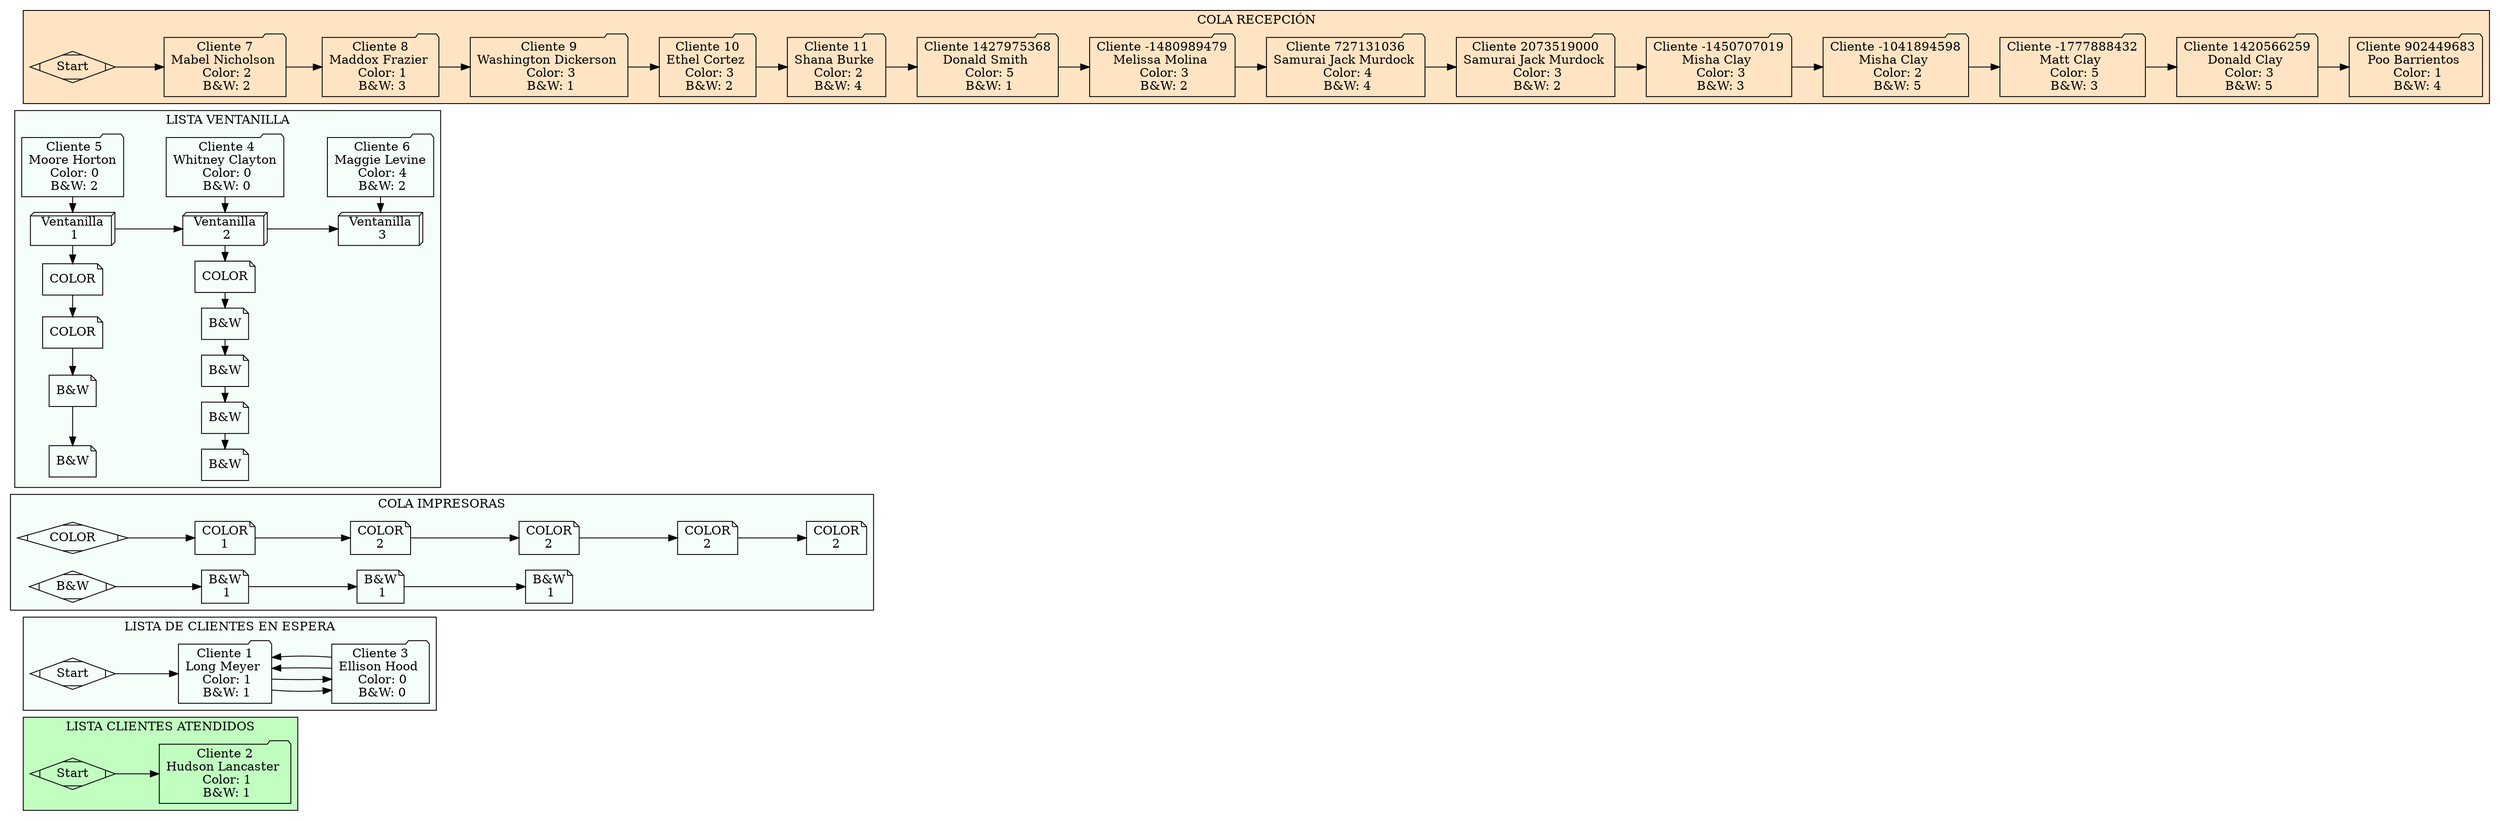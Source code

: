 digraph G { 
subgraph cluster_Clientes_Atendidos{ 
label="LISTA CLIENTES ATENDIDOS"; 
bgcolor="darkseagreen1"; 
Start5 [shape="Mdiamond" label="Start"];
node[shape = box];
Nodo558569884[shape=folder label="Cliente 2\nHudson Lancaster \n Color: 1\n B&W: 1"];
Start5 -> Nodo558569884;
}subgraph cluster_clientes_espera{ 
label="LISTA DE CLIENTES EN ESPERA"; 
bgcolor="mintcream"; 
Start4 [shape="Mdiamond" label="Start"];
node[shape = box];
Nodo1564984895[shape=folder label="Cliente 1\nLong Meyer \n Color: 1\n B&W: 1"];
Nodo550752602[shape=folder label="Cliente 3\nEllison Hood \n Color: 0\n B&W: 0"];
Start4 -> Nodo1564984895;
Nodo1564984895 -> Nodo550752602;
Nodo1564984895 -> Nodo550752602; 
Nodo550752602 -> Nodo1564984895; 
Nodo550752602 -> Nodo1564984895;
}subgraph cluster_impresoras{ 
label="COLA IMPRESORAS";
bgcolor="mintcream"; 
Start31 [shape="Mdiamond" label="COLOR"];
Start32 [shape="Mdiamond" label="B&W"];
node[shape = box];
Nodo1436664465[shape = note label="COLOR\n 1 "];
Nodo558187323[shape = note label="COLOR\n 2 "];
Nodo680779399[shape = note label="COLOR\n 2 "];
Nodo1439337960[shape = note label="COLOR\n 2 "];
Nodo741669172[shape = note label="COLOR\n 2 "];
Nodo315860201[shape = note label="B&W\n 1"];
Nodo604125138[shape = note label="B&W\n 1"];
Nodo631659383[shape = note label="B&W\n 1"];
Start31 -> Nodo1436664465;
Nodo1436664465 -> Nodo558187323; 
Nodo558187323 -> Nodo680779399; 
Nodo680779399 -> Nodo1439337960; 
Nodo1439337960 -> Nodo741669172; 
Start32 -> Nodo315860201;
Nodo315860201 -> Nodo604125138;
Nodo604125138 -> Nodo631659383;
}subgraph cluster_ventanillas{ 
label="LISTA VENTANILLA";
bgcolor="mintcream";
node[shape = box];
Nodo680576081[shape = folder label=" Cliente 5\nMoore Horton\n Color: 0\n B&W: 2"];
Nodo453523494[shape = folder label=" Cliente 4\nWhitney Clayton\n Color: 0\n B&W: 0"];
Nodo1466073198[shape = folder label=" Cliente 6\nMaggie Levine\n Color: 4\n B&W: 2"];
Nodo1489092624[shape = box3d label=" Ventanilla \n 1"];
Nodo1088872417[shape = note label="COLOR"];
Nodo785447854[shape = note label="COLOR"];
Nodo556529265[shape = note label="B&W"];
Nodo346224929[shape = note label="B&W"];
Nodo664457955[shape = box3d label=" Ventanilla \n 2"];
Nodo274722023[shape = note label="COLOR"];
Nodo1052967153[shape = note label="B&W"];
Nodo63468833[shape = note label="B&W"];
Nodo720167805[shape = note label="B&W"];
Nodo1418334255[shape = note label="B&W"];
Nodo891095110[shape = box3d label=" Ventanilla \n 3"];
Nodo680576081 -> Nodo1489092624 [constraint = false];
Nodo1489092624 -> Nodo664457955;
Nodo1489092624 -> Nodo1088872417 [constraint = false];
Nodo1088872417 -> Nodo785447854 [constraint = false];
Nodo785447854 -> Nodo556529265 [constraint = false];
Nodo556529265 -> Nodo346224929 [constraint = false];
Nodo453523494 -> Nodo664457955 [constraint = false];
Nodo664457955 -> Nodo891095110;
Nodo664457955 -> Nodo274722023 [constraint = false];
Nodo274722023 -> Nodo1052967153 [constraint = false];
Nodo1052967153 -> Nodo63468833 [constraint = false];
Nodo63468833 -> Nodo720167805 [constraint = false];
Nodo720167805 -> Nodo1418334255 [constraint = false];
Nodo1466073198 -> Nodo891095110 [constraint = false];
{rank = same; Nodo680576081; Nodo1489092624};
{rank = same; Nodo1489092624; Nodo1088872417};
{rank = same; Nodo1088872417; Nodo785447854};
{rank = same; Nodo1489092624; Nodo1088872417};
{rank = same; Nodo785447854; Nodo556529265};
{rank = same; Nodo1489092624; Nodo785447854};
{rank = same; Nodo556529265; Nodo346224929};
{rank = same; Nodo1489092624; Nodo556529265};
{rank = same; Nodo1489092624; Nodo346224929};
{rank = same; Nodo453523494; Nodo664457955};
{rank = same; Nodo664457955; Nodo274722023};
{rank = same; Nodo274722023; Nodo1052967153};
{rank = same; Nodo664457955; Nodo274722023};
{rank = same; Nodo1052967153; Nodo63468833};
{rank = same; Nodo664457955; Nodo1052967153};
{rank = same; Nodo63468833; Nodo720167805};
{rank = same; Nodo664457955; Nodo63468833};
{rank = same; Nodo720167805; Nodo1418334255};
{rank = same; Nodo664457955; Nodo720167805};
{rank = same; Nodo664457955; Nodo1418334255};
{rank = same; Nodo1466073198; Nodo891095110};
}subgraph cluster_recepcion{
label="COLA RECEPCIÓN";
bgcolor="bisque"; 
Start1 [shape="Mdiamond" label="Start"];
node[shape = box];
Nodo436546048[shape=folder label="Cliente 7\nMabel Nicholson \n Color: 2\n B&W: 2"];
Nodo1300393335[shape=folder label="Cliente 8\nMaddox Frazier \n Color: 1\n B&W: 3"];
Nodo1627428162[shape=folder label="Cliente 9\nWashington Dickerson \n Color: 3\n B&W: 1"];
Nodo2011791487[shape=folder label="Cliente 10\nEthel Cortez \n Color: 3\n B&W: 2"];
Nodo1150284200[shape=folder label="Cliente 11\nShana Burke \n Color: 2\n B&W: 4"];
Nodo1386883398[shape=folder label="Cliente 1427975368\nDonald Smith \n Color: 5\n B&W: 1"];
Nodo1306854175[shape=folder label="Cliente -1480989479\nMelissa Molina \n Color: 3\n B&W: 2"];
Nodo1975546571[shape=folder label="Cliente 727131036\nSamurai Jack Murdock \n Color: 4\n B&W: 4"];
Nodo521960438[shape=folder label="Cliente 2073519000\nSamurai Jack Murdock \n Color: 3\n B&W: 2"];
Nodo632587706[shape=folder label="Cliente -1450707019\nMisha Clay \n Color: 3\n B&W: 3"];
Nodo726950788[shape=folder label="Cliente -1041894598\nMisha Clay \n Color: 2\n B&W: 5"];
Nodo1567885839[shape=folder label="Cliente -1777888432\nMatt Clay \n Color: 5\n B&W: 3"];
Nodo398690014[shape=folder label="Cliente 1420566259\nDonald Clay \n Color: 3\n B&W: 5"];
Nodo1526298704[shape=folder label="Cliente 902449683\nPoo Barrientos \n Color: 1\n B&W: 4"];
Start1 -> Nodo436546048; 
Nodo436546048 -> Nodo1300393335;
Nodo1300393335 -> Nodo1627428162;
Nodo1627428162 -> Nodo2011791487;
Nodo2011791487 -> Nodo1150284200;
Nodo1150284200 -> Nodo1386883398;
Nodo1386883398 -> Nodo1306854175;
Nodo1306854175 -> Nodo1975546571;
Nodo1975546571 -> Nodo521960438;
Nodo521960438 -> Nodo632587706;
Nodo632587706 -> Nodo726950788;
Nodo726950788 -> Nodo1567885839;
Nodo1567885839 -> Nodo398690014;
Nodo398690014 -> Nodo1526298704;
}rankdir = LR;
}
